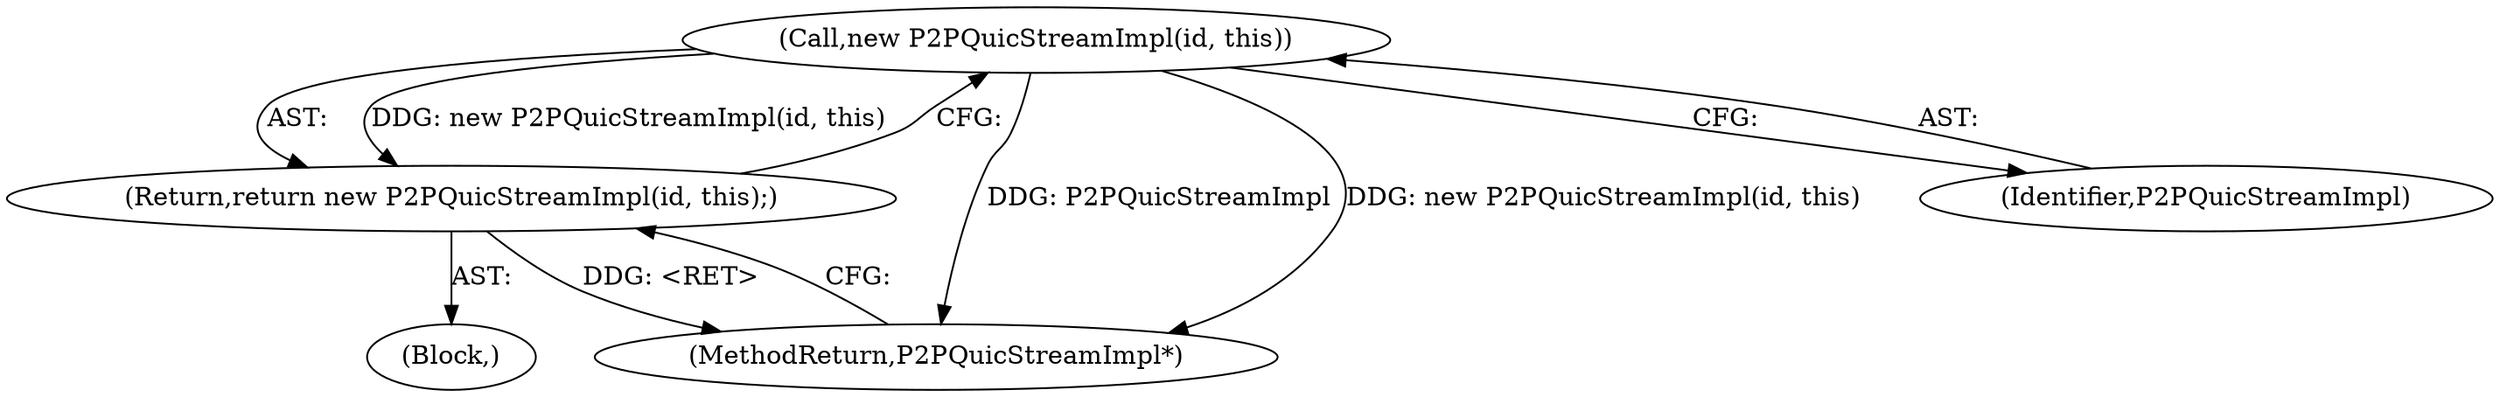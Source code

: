 digraph "1_Chrome_350f7d4b2c76950c8e7271284de84a9756b796e1_3@del" {
"1000113" [label="(Call,new P2PQuicStreamImpl(id, this))"];
"1000112" [label="(Return,return new P2PQuicStreamImpl(id, this);)"];
"1000115" [label="(MethodReturn,P2PQuicStreamImpl*)"];
"1000102" [label="(Block,)"];
"1000114" [label="(Identifier,P2PQuicStreamImpl)"];
"1000113" [label="(Call,new P2PQuicStreamImpl(id, this))"];
"1000112" [label="(Return,return new P2PQuicStreamImpl(id, this);)"];
"1000113" -> "1000112"  [label="AST: "];
"1000113" -> "1000114"  [label="CFG: "];
"1000114" -> "1000113"  [label="AST: "];
"1000112" -> "1000113"  [label="CFG: "];
"1000113" -> "1000115"  [label="DDG: P2PQuicStreamImpl"];
"1000113" -> "1000115"  [label="DDG: new P2PQuicStreamImpl(id, this)"];
"1000113" -> "1000112"  [label="DDG: new P2PQuicStreamImpl(id, this)"];
"1000112" -> "1000102"  [label="AST: "];
"1000115" -> "1000112"  [label="CFG: "];
"1000112" -> "1000115"  [label="DDG: <RET>"];
}
